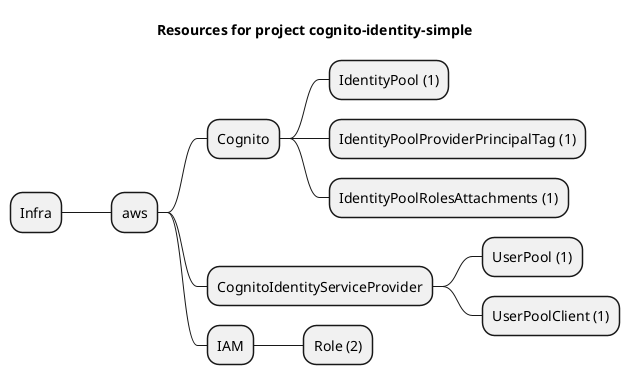 @startmindmap
title Resources for project cognito-identity-simple
skinparam monochrome true
+ Infra
++ aws
+++ Cognito
++++ IdentityPool (1)
++++ IdentityPoolProviderPrincipalTag (1)
++++ IdentityPoolRolesAttachments (1)
+++ CognitoIdentityServiceProvider
++++ UserPool (1)
++++ UserPoolClient (1)
+++ IAM
++++ Role (2)
@endmindmap